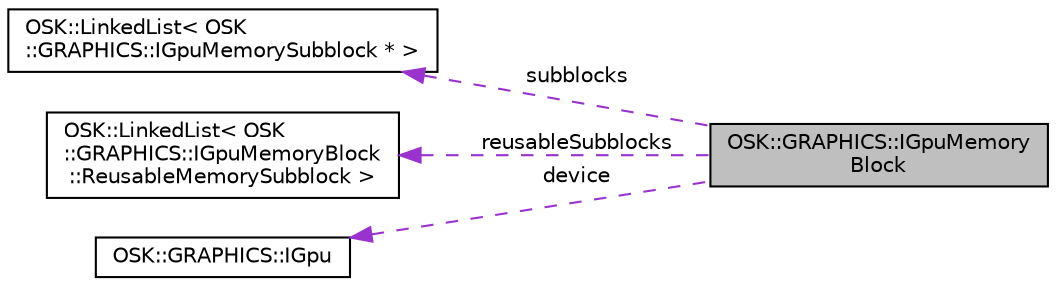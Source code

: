 digraph "OSK::GRAPHICS::IGpuMemoryBlock"
{
 // LATEX_PDF_SIZE
  edge [fontname="Helvetica",fontsize="10",labelfontname="Helvetica",labelfontsize="10"];
  node [fontname="Helvetica",fontsize="10",shape=record];
  rankdir="LR";
  Node1 [label="OSK::GRAPHICS::IGpuMemory\lBlock",height=0.2,width=0.4,color="black", fillcolor="grey75", style="filled", fontcolor="black",tooltip="Un bloque de memoria representa una región de memoria que ha sidon reservada."];
  Node2 -> Node1 [dir="back",color="darkorchid3",fontsize="10",style="dashed",label=" subblocks" ,fontname="Helvetica"];
  Node2 [label="OSK::LinkedList\< OSK\l::GRAPHICS::IGpuMemorySubblock * \>",height=0.2,width=0.4,color="black", fillcolor="white", style="filled",URL="$class_o_s_k_1_1_linked_list.html",tooltip=" "];
  Node3 -> Node1 [dir="back",color="darkorchid3",fontsize="10",style="dashed",label=" reusableSubblocks" ,fontname="Helvetica"];
  Node3 [label="OSK::LinkedList\< OSK\l::GRAPHICS::IGpuMemoryBlock\l::ReusableMemorySubblock \>",height=0.2,width=0.4,color="black", fillcolor="white", style="filled",URL="$class_o_s_k_1_1_linked_list.html",tooltip=" "];
  Node4 -> Node1 [dir="back",color="darkorchid3",fontsize="10",style="dashed",label=" device" ,fontname="Helvetica"];
  Node4 [label="OSK::GRAPHICS::IGpu",height=0.2,width=0.4,color="black", fillcolor="white", style="filled",URL="$class_o_s_k_1_1_g_r_a_p_h_i_c_s_1_1_i_gpu.html",tooltip="Interfaz de una tarjeta gráfica."];
}

